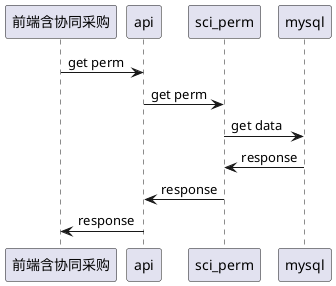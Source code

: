 @startuml
前端含协同采购 -> api: get perm
api -> sci_perm: get perm
sci_perm -> mysql: get data
mysql -> sci_perm:response
sci_perm -> api:response
api -> 前端含协同采购: response
@enduml